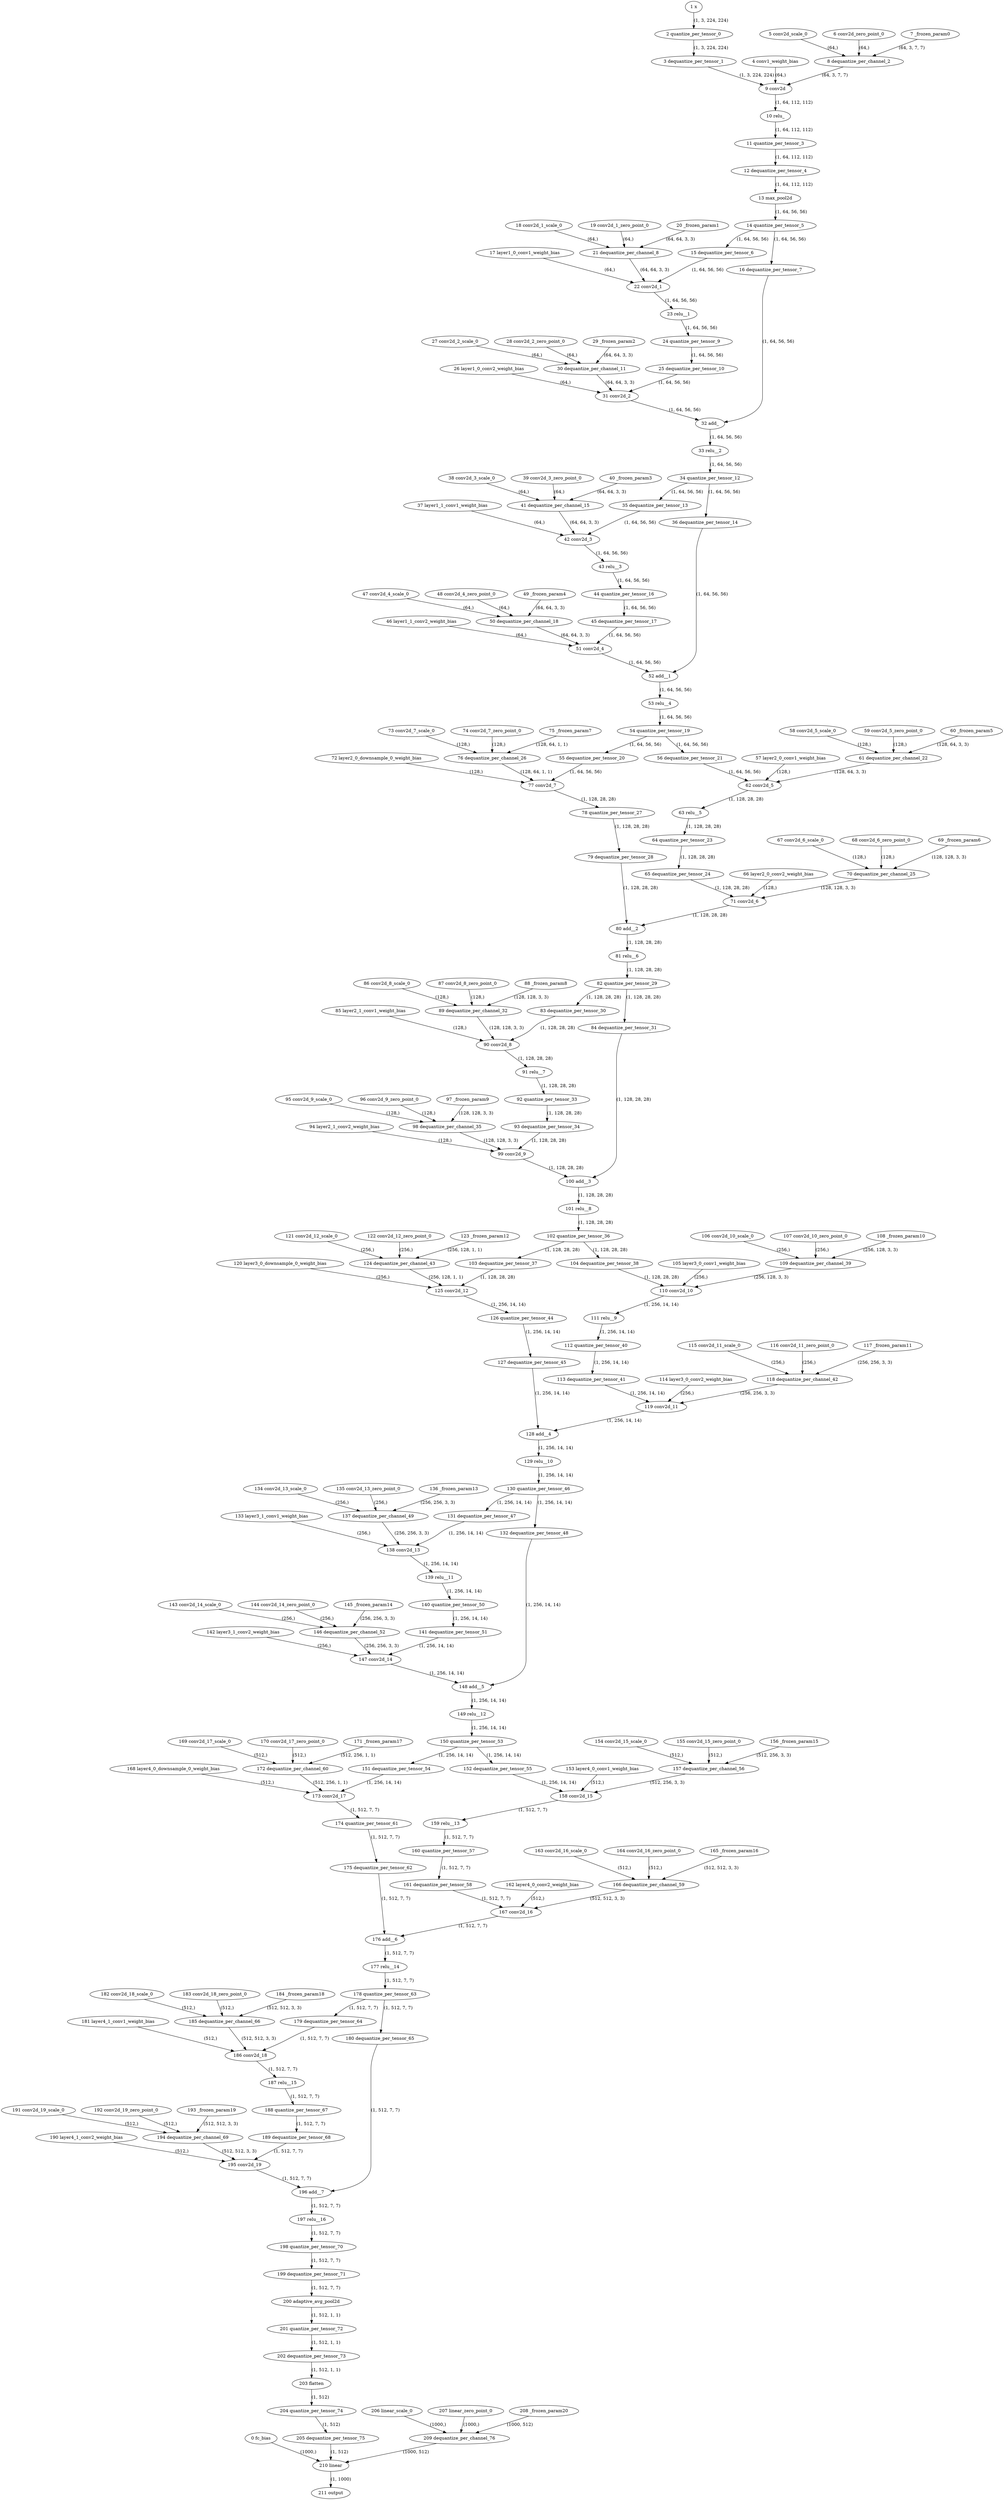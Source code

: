 strict digraph {
"0 fc_bias" [id=0, type="get_attr"];
"1 x" [id=1, type=input];
"2 quantize_per_tensor_0" [id=2, type="quantize_per_tensor"];
"3 dequantize_per_tensor_1" [id=3, type="dequantize_per_tensor"];
"4 conv1_weight_bias" [id=4, type="get_attr"];
"5 conv2d_scale_0" [id=5, type="get_attr"];
"6 conv2d_zero_point_0" [id=6, type="get_attr"];
"7 _frozen_param0" [id=7, type="get_attr"];
"8 dequantize_per_channel_2" [id=8, type="dequantize_per_channel"];
"9 conv2d" [id=9, type=conv2d];
"10 relu_" [id=10, type="relu_"];
"11 quantize_per_tensor_3" [id=11, type="quantize_per_tensor"];
"12 dequantize_per_tensor_4" [id=12, type="dequantize_per_tensor"];
"13 max_pool2d" [id=13, type="max_pool2d"];
"14 quantize_per_tensor_5" [id=14, type="quantize_per_tensor"];
"15 dequantize_per_tensor_6" [id=15, type="dequantize_per_tensor"];
"16 dequantize_per_tensor_7" [id=16, type="dequantize_per_tensor"];
"17 layer1_0_conv1_weight_bias" [id=17, type="get_attr"];
"18 conv2d_1_scale_0" [id=18, type="get_attr"];
"19 conv2d_1_zero_point_0" [id=19, type="get_attr"];
"20 _frozen_param1" [id=20, type="get_attr"];
"21 dequantize_per_channel_8" [id=21, type="dequantize_per_channel"];
"22 conv2d_1" [id=22, type=conv2d];
"23 relu__1" [id=23, type="relu_"];
"24 quantize_per_tensor_9" [id=24, type="quantize_per_tensor"];
"25 dequantize_per_tensor_10" [id=25, type="dequantize_per_tensor"];
"26 layer1_0_conv2_weight_bias" [id=26, type="get_attr"];
"27 conv2d_2_scale_0" [id=27, type="get_attr"];
"28 conv2d_2_zero_point_0" [id=28, type="get_attr"];
"29 _frozen_param2" [id=29, type="get_attr"];
"30 dequantize_per_channel_11" [id=30, type="dequantize_per_channel"];
"31 conv2d_2" [id=31, type=conv2d];
"32 add_" [id=32, type="add_"];
"33 relu__2" [id=33, type="relu_"];
"34 quantize_per_tensor_12" [id=34, type="quantize_per_tensor"];
"35 dequantize_per_tensor_13" [id=35, type="dequantize_per_tensor"];
"36 dequantize_per_tensor_14" [id=36, type="dequantize_per_tensor"];
"37 layer1_1_conv1_weight_bias" [id=37, type="get_attr"];
"38 conv2d_3_scale_0" [id=38, type="get_attr"];
"39 conv2d_3_zero_point_0" [id=39, type="get_attr"];
"40 _frozen_param3" [id=40, type="get_attr"];
"41 dequantize_per_channel_15" [id=41, type="dequantize_per_channel"];
"42 conv2d_3" [id=42, type=conv2d];
"43 relu__3" [id=43, type="relu_"];
"44 quantize_per_tensor_16" [id=44, type="quantize_per_tensor"];
"45 dequantize_per_tensor_17" [id=45, type="dequantize_per_tensor"];
"46 layer1_1_conv2_weight_bias" [id=46, type="get_attr"];
"47 conv2d_4_scale_0" [id=47, type="get_attr"];
"48 conv2d_4_zero_point_0" [id=48, type="get_attr"];
"49 _frozen_param4" [id=49, type="get_attr"];
"50 dequantize_per_channel_18" [id=50, type="dequantize_per_channel"];
"51 conv2d_4" [id=51, type=conv2d];
"52 add__1" [id=52, type="add_"];
"53 relu__4" [id=53, type="relu_"];
"54 quantize_per_tensor_19" [id=54, type="quantize_per_tensor"];
"55 dequantize_per_tensor_20" [id=55, type="dequantize_per_tensor"];
"56 dequantize_per_tensor_21" [id=56, type="dequantize_per_tensor"];
"57 layer2_0_conv1_weight_bias" [id=57, type="get_attr"];
"58 conv2d_5_scale_0" [id=58, type="get_attr"];
"59 conv2d_5_zero_point_0" [id=59, type="get_attr"];
"60 _frozen_param5" [id=60, type="get_attr"];
"61 dequantize_per_channel_22" [id=61, type="dequantize_per_channel"];
"62 conv2d_5" [id=62, type=conv2d];
"63 relu__5" [id=63, type="relu_"];
"64 quantize_per_tensor_23" [id=64, type="quantize_per_tensor"];
"65 dequantize_per_tensor_24" [id=65, type="dequantize_per_tensor"];
"66 layer2_0_conv2_weight_bias" [id=66, type="get_attr"];
"67 conv2d_6_scale_0" [id=67, type="get_attr"];
"68 conv2d_6_zero_point_0" [id=68, type="get_attr"];
"69 _frozen_param6" [id=69, type="get_attr"];
"70 dequantize_per_channel_25" [id=70, type="dequantize_per_channel"];
"71 conv2d_6" [id=71, type=conv2d];
"72 layer2_0_downsample_0_weight_bias" [id=72, type="get_attr"];
"73 conv2d_7_scale_0" [id=73, type="get_attr"];
"74 conv2d_7_zero_point_0" [id=74, type="get_attr"];
"75 _frozen_param7" [id=75, type="get_attr"];
"76 dequantize_per_channel_26" [id=76, type="dequantize_per_channel"];
"77 conv2d_7" [id=77, type=conv2d];
"78 quantize_per_tensor_27" [id=78, type="quantize_per_tensor"];
"79 dequantize_per_tensor_28" [id=79, type="dequantize_per_tensor"];
"80 add__2" [id=80, type="add_"];
"81 relu__6" [id=81, type="relu_"];
"82 quantize_per_tensor_29" [id=82, type="quantize_per_tensor"];
"83 dequantize_per_tensor_30" [id=83, type="dequantize_per_tensor"];
"84 dequantize_per_tensor_31" [id=84, type="dequantize_per_tensor"];
"85 layer2_1_conv1_weight_bias" [id=85, type="get_attr"];
"86 conv2d_8_scale_0" [id=86, type="get_attr"];
"87 conv2d_8_zero_point_0" [id=87, type="get_attr"];
"88 _frozen_param8" [id=88, type="get_attr"];
"89 dequantize_per_channel_32" [id=89, type="dequantize_per_channel"];
"90 conv2d_8" [id=90, type=conv2d];
"91 relu__7" [id=91, type="relu_"];
"92 quantize_per_tensor_33" [id=92, type="quantize_per_tensor"];
"93 dequantize_per_tensor_34" [id=93, type="dequantize_per_tensor"];
"94 layer2_1_conv2_weight_bias" [id=94, type="get_attr"];
"95 conv2d_9_scale_0" [id=95, type="get_attr"];
"96 conv2d_9_zero_point_0" [id=96, type="get_attr"];
"97 _frozen_param9" [id=97, type="get_attr"];
"98 dequantize_per_channel_35" [id=98, type="dequantize_per_channel"];
"99 conv2d_9" [id=99, type=conv2d];
"100 add__3" [id=100, type="add_"];
"101 relu__8" [id=101, type="relu_"];
"102 quantize_per_tensor_36" [id=102, type="quantize_per_tensor"];
"103 dequantize_per_tensor_37" [id=103, type="dequantize_per_tensor"];
"104 dequantize_per_tensor_38" [id=104, type="dequantize_per_tensor"];
"105 layer3_0_conv1_weight_bias" [id=105, type="get_attr"];
"106 conv2d_10_scale_0" [id=106, type="get_attr"];
"107 conv2d_10_zero_point_0" [id=107, type="get_attr"];
"108 _frozen_param10" [id=108, type="get_attr"];
"109 dequantize_per_channel_39" [id=109, type="dequantize_per_channel"];
"110 conv2d_10" [id=110, type=conv2d];
"111 relu__9" [id=111, type="relu_"];
"112 quantize_per_tensor_40" [id=112, type="quantize_per_tensor"];
"113 dequantize_per_tensor_41" [id=113, type="dequantize_per_tensor"];
"114 layer3_0_conv2_weight_bias" [id=114, type="get_attr"];
"115 conv2d_11_scale_0" [id=115, type="get_attr"];
"116 conv2d_11_zero_point_0" [id=116, type="get_attr"];
"117 _frozen_param11" [id=117, type="get_attr"];
"118 dequantize_per_channel_42" [id=118, type="dequantize_per_channel"];
"119 conv2d_11" [id=119, type=conv2d];
"120 layer3_0_downsample_0_weight_bias" [id=120, type="get_attr"];
"121 conv2d_12_scale_0" [id=121, type="get_attr"];
"122 conv2d_12_zero_point_0" [id=122, type="get_attr"];
"123 _frozen_param12" [id=123, type="get_attr"];
"124 dequantize_per_channel_43" [id=124, type="dequantize_per_channel"];
"125 conv2d_12" [id=125, type=conv2d];
"126 quantize_per_tensor_44" [id=126, type="quantize_per_tensor"];
"127 dequantize_per_tensor_45" [id=127, type="dequantize_per_tensor"];
"128 add__4" [id=128, type="add_"];
"129 relu__10" [id=129, type="relu_"];
"130 quantize_per_tensor_46" [id=130, type="quantize_per_tensor"];
"131 dequantize_per_tensor_47" [id=131, type="dequantize_per_tensor"];
"132 dequantize_per_tensor_48" [id=132, type="dequantize_per_tensor"];
"133 layer3_1_conv1_weight_bias" [id=133, type="get_attr"];
"134 conv2d_13_scale_0" [id=134, type="get_attr"];
"135 conv2d_13_zero_point_0" [id=135, type="get_attr"];
"136 _frozen_param13" [id=136, type="get_attr"];
"137 dequantize_per_channel_49" [id=137, type="dequantize_per_channel"];
"138 conv2d_13" [id=138, type=conv2d];
"139 relu__11" [id=139, type="relu_"];
"140 quantize_per_tensor_50" [id=140, type="quantize_per_tensor"];
"141 dequantize_per_tensor_51" [id=141, type="dequantize_per_tensor"];
"142 layer3_1_conv2_weight_bias" [id=142, type="get_attr"];
"143 conv2d_14_scale_0" [id=143, type="get_attr"];
"144 conv2d_14_zero_point_0" [id=144, type="get_attr"];
"145 _frozen_param14" [id=145, type="get_attr"];
"146 dequantize_per_channel_52" [id=146, type="dequantize_per_channel"];
"147 conv2d_14" [id=147, type=conv2d];
"148 add__5" [id=148, type="add_"];
"149 relu__12" [id=149, type="relu_"];
"150 quantize_per_tensor_53" [id=150, type="quantize_per_tensor"];
"151 dequantize_per_tensor_54" [id=151, type="dequantize_per_tensor"];
"152 dequantize_per_tensor_55" [id=152, type="dequantize_per_tensor"];
"153 layer4_0_conv1_weight_bias" [id=153, type="get_attr"];
"154 conv2d_15_scale_0" [id=154, type="get_attr"];
"155 conv2d_15_zero_point_0" [id=155, type="get_attr"];
"156 _frozen_param15" [id=156, type="get_attr"];
"157 dequantize_per_channel_56" [id=157, type="dequantize_per_channel"];
"158 conv2d_15" [id=158, type=conv2d];
"159 relu__13" [id=159, type="relu_"];
"160 quantize_per_tensor_57" [id=160, type="quantize_per_tensor"];
"161 dequantize_per_tensor_58" [id=161, type="dequantize_per_tensor"];
"162 layer4_0_conv2_weight_bias" [id=162, type="get_attr"];
"163 conv2d_16_scale_0" [id=163, type="get_attr"];
"164 conv2d_16_zero_point_0" [id=164, type="get_attr"];
"165 _frozen_param16" [id=165, type="get_attr"];
"166 dequantize_per_channel_59" [id=166, type="dequantize_per_channel"];
"167 conv2d_16" [id=167, type=conv2d];
"168 layer4_0_downsample_0_weight_bias" [id=168, type="get_attr"];
"169 conv2d_17_scale_0" [id=169, type="get_attr"];
"170 conv2d_17_zero_point_0" [id=170, type="get_attr"];
"171 _frozen_param17" [id=171, type="get_attr"];
"172 dequantize_per_channel_60" [id=172, type="dequantize_per_channel"];
"173 conv2d_17" [id=173, type=conv2d];
"174 quantize_per_tensor_61" [id=174, type="quantize_per_tensor"];
"175 dequantize_per_tensor_62" [id=175, type="dequantize_per_tensor"];
"176 add__6" [id=176, type="add_"];
"177 relu__14" [id=177, type="relu_"];
"178 quantize_per_tensor_63" [id=178, type="quantize_per_tensor"];
"179 dequantize_per_tensor_64" [id=179, type="dequantize_per_tensor"];
"180 dequantize_per_tensor_65" [id=180, type="dequantize_per_tensor"];
"181 layer4_1_conv1_weight_bias" [id=181, type="get_attr"];
"182 conv2d_18_scale_0" [id=182, type="get_attr"];
"183 conv2d_18_zero_point_0" [id=183, type="get_attr"];
"184 _frozen_param18" [id=184, type="get_attr"];
"185 dequantize_per_channel_66" [id=185, type="dequantize_per_channel"];
"186 conv2d_18" [id=186, type=conv2d];
"187 relu__15" [id=187, type="relu_"];
"188 quantize_per_tensor_67" [id=188, type="quantize_per_tensor"];
"189 dequantize_per_tensor_68" [id=189, type="dequantize_per_tensor"];
"190 layer4_1_conv2_weight_bias" [id=190, type="get_attr"];
"191 conv2d_19_scale_0" [id=191, type="get_attr"];
"192 conv2d_19_zero_point_0" [id=192, type="get_attr"];
"193 _frozen_param19" [id=193, type="get_attr"];
"194 dequantize_per_channel_69" [id=194, type="dequantize_per_channel"];
"195 conv2d_19" [id=195, type=conv2d];
"196 add__7" [id=196, type="add_"];
"197 relu__16" [id=197, type="relu_"];
"198 quantize_per_tensor_70" [id=198, type="quantize_per_tensor"];
"199 dequantize_per_tensor_71" [id=199, type="dequantize_per_tensor"];
"200 adaptive_avg_pool2d" [id=200, type="adaptive_avg_pool2d"];
"201 quantize_per_tensor_72" [id=201, type="quantize_per_tensor"];
"202 dequantize_per_tensor_73" [id=202, type="dequantize_per_tensor"];
"203 flatten" [id=203, type=flatten];
"204 quantize_per_tensor_74" [id=204, type="quantize_per_tensor"];
"205 dequantize_per_tensor_75" [id=205, type="dequantize_per_tensor"];
"206 linear_scale_0" [id=206, type="get_attr"];
"207 linear_zero_point_0" [id=207, type="get_attr"];
"208 _frozen_param20" [id=208, type="get_attr"];
"209 dequantize_per_channel_76" [id=209, type="dequantize_per_channel"];
"210 linear" [id=210, type=linear];
"211 output" [id=211, type=output];
"0 fc_bias" -> "210 linear" [style=solid, label="(1000,)"];
"1 x" -> "2 quantize_per_tensor_0" [style=solid, label="(1, 3, 224, 224)"];
"2 quantize_per_tensor_0" -> "3 dequantize_per_tensor_1" [style=solid, label="(1, 3, 224, 224)"];
"3 dequantize_per_tensor_1" -> "9 conv2d" [style=solid, label="(1, 3, 224, 224)"];
"4 conv1_weight_bias" -> "9 conv2d" [style=solid, label="(64,)"];
"5 conv2d_scale_0" -> "8 dequantize_per_channel_2" [style=solid, label="(64,)"];
"6 conv2d_zero_point_0" -> "8 dequantize_per_channel_2" [style=solid, label="(64,)"];
"7 _frozen_param0" -> "8 dequantize_per_channel_2" [style=solid, label="(64, 3, 7, 7)"];
"8 dequantize_per_channel_2" -> "9 conv2d" [style=solid, label="(64, 3, 7, 7)"];
"9 conv2d" -> "10 relu_" [style=solid, label="(1, 64, 112, 112)"];
"10 relu_" -> "11 quantize_per_tensor_3" [style=solid, label="(1, 64, 112, 112)"];
"11 quantize_per_tensor_3" -> "12 dequantize_per_tensor_4" [style=solid, label="(1, 64, 112, 112)"];
"12 dequantize_per_tensor_4" -> "13 max_pool2d" [style=solid, label="(1, 64, 112, 112)"];
"13 max_pool2d" -> "14 quantize_per_tensor_5" [style=solid, label="(1, 64, 56, 56)"];
"14 quantize_per_tensor_5" -> "15 dequantize_per_tensor_6" [style=solid, label="(1, 64, 56, 56)"];
"14 quantize_per_tensor_5" -> "16 dequantize_per_tensor_7" [style=solid, label="(1, 64, 56, 56)"];
"15 dequantize_per_tensor_6" -> "22 conv2d_1" [style=solid, label="(1, 64, 56, 56)"];
"16 dequantize_per_tensor_7" -> "32 add_" [style=solid, label="(1, 64, 56, 56)"];
"17 layer1_0_conv1_weight_bias" -> "22 conv2d_1" [style=solid, label="(64,)"];
"18 conv2d_1_scale_0" -> "21 dequantize_per_channel_8" [style=solid, label="(64,)"];
"19 conv2d_1_zero_point_0" -> "21 dequantize_per_channel_8" [style=solid, label="(64,)"];
"20 _frozen_param1" -> "21 dequantize_per_channel_8" [style=solid, label="(64, 64, 3, 3)"];
"21 dequantize_per_channel_8" -> "22 conv2d_1" [style=solid, label="(64, 64, 3, 3)"];
"22 conv2d_1" -> "23 relu__1" [style=solid, label="(1, 64, 56, 56)"];
"23 relu__1" -> "24 quantize_per_tensor_9" [style=solid, label="(1, 64, 56, 56)"];
"24 quantize_per_tensor_9" -> "25 dequantize_per_tensor_10" [style=solid, label="(1, 64, 56, 56)"];
"25 dequantize_per_tensor_10" -> "31 conv2d_2" [style=solid, label="(1, 64, 56, 56)"];
"26 layer1_0_conv2_weight_bias" -> "31 conv2d_2" [style=solid, label="(64,)"];
"27 conv2d_2_scale_0" -> "30 dequantize_per_channel_11" [style=solid, label="(64,)"];
"28 conv2d_2_zero_point_0" -> "30 dequantize_per_channel_11" [style=solid, label="(64,)"];
"29 _frozen_param2" -> "30 dequantize_per_channel_11" [style=solid, label="(64, 64, 3, 3)"];
"30 dequantize_per_channel_11" -> "31 conv2d_2" [style=solid, label="(64, 64, 3, 3)"];
"31 conv2d_2" -> "32 add_" [style=solid, label="(1, 64, 56, 56)"];
"32 add_" -> "33 relu__2" [style=solid, label="(1, 64, 56, 56)"];
"33 relu__2" -> "34 quantize_per_tensor_12" [style=solid, label="(1, 64, 56, 56)"];
"34 quantize_per_tensor_12" -> "35 dequantize_per_tensor_13" [style=solid, label="(1, 64, 56, 56)"];
"34 quantize_per_tensor_12" -> "36 dequantize_per_tensor_14" [style=solid, label="(1, 64, 56, 56)"];
"35 dequantize_per_tensor_13" -> "42 conv2d_3" [style=solid, label="(1, 64, 56, 56)"];
"36 dequantize_per_tensor_14" -> "52 add__1" [style=solid, label="(1, 64, 56, 56)"];
"37 layer1_1_conv1_weight_bias" -> "42 conv2d_3" [style=solid, label="(64,)"];
"38 conv2d_3_scale_0" -> "41 dequantize_per_channel_15" [style=solid, label="(64,)"];
"39 conv2d_3_zero_point_0" -> "41 dequantize_per_channel_15" [style=solid, label="(64,)"];
"40 _frozen_param3" -> "41 dequantize_per_channel_15" [style=solid, label="(64, 64, 3, 3)"];
"41 dequantize_per_channel_15" -> "42 conv2d_3" [style=solid, label="(64, 64, 3, 3)"];
"42 conv2d_3" -> "43 relu__3" [style=solid, label="(1, 64, 56, 56)"];
"43 relu__3" -> "44 quantize_per_tensor_16" [style=solid, label="(1, 64, 56, 56)"];
"44 quantize_per_tensor_16" -> "45 dequantize_per_tensor_17" [style=solid, label="(1, 64, 56, 56)"];
"45 dequantize_per_tensor_17" -> "51 conv2d_4" [style=solid, label="(1, 64, 56, 56)"];
"46 layer1_1_conv2_weight_bias" -> "51 conv2d_4" [style=solid, label="(64,)"];
"47 conv2d_4_scale_0" -> "50 dequantize_per_channel_18" [style=solid, label="(64,)"];
"48 conv2d_4_zero_point_0" -> "50 dequantize_per_channel_18" [style=solid, label="(64,)"];
"49 _frozen_param4" -> "50 dequantize_per_channel_18" [style=solid, label="(64, 64, 3, 3)"];
"50 dequantize_per_channel_18" -> "51 conv2d_4" [style=solid, label="(64, 64, 3, 3)"];
"51 conv2d_4" -> "52 add__1" [style=solid, label="(1, 64, 56, 56)"];
"52 add__1" -> "53 relu__4" [style=solid, label="(1, 64, 56, 56)"];
"53 relu__4" -> "54 quantize_per_tensor_19" [style=solid, label="(1, 64, 56, 56)"];
"54 quantize_per_tensor_19" -> "55 dequantize_per_tensor_20" [style=solid, label="(1, 64, 56, 56)"];
"54 quantize_per_tensor_19" -> "56 dequantize_per_tensor_21" [style=solid, label="(1, 64, 56, 56)"];
"55 dequantize_per_tensor_20" -> "77 conv2d_7" [style=solid, label="(1, 64, 56, 56)"];
"56 dequantize_per_tensor_21" -> "62 conv2d_5" [style=solid, label="(1, 64, 56, 56)"];
"57 layer2_0_conv1_weight_bias" -> "62 conv2d_5" [style=solid, label="(128,)"];
"58 conv2d_5_scale_0" -> "61 dequantize_per_channel_22" [style=solid, label="(128,)"];
"59 conv2d_5_zero_point_0" -> "61 dequantize_per_channel_22" [style=solid, label="(128,)"];
"60 _frozen_param5" -> "61 dequantize_per_channel_22" [style=solid, label="(128, 64, 3, 3)"];
"61 dequantize_per_channel_22" -> "62 conv2d_5" [style=solid, label="(128, 64, 3, 3)"];
"62 conv2d_5" -> "63 relu__5" [style=solid, label="(1, 128, 28, 28)"];
"63 relu__5" -> "64 quantize_per_tensor_23" [style=solid, label="(1, 128, 28, 28)"];
"64 quantize_per_tensor_23" -> "65 dequantize_per_tensor_24" [style=solid, label="(1, 128, 28, 28)"];
"65 dequantize_per_tensor_24" -> "71 conv2d_6" [style=solid, label="(1, 128, 28, 28)"];
"66 layer2_0_conv2_weight_bias" -> "71 conv2d_6" [style=solid, label="(128,)"];
"67 conv2d_6_scale_0" -> "70 dequantize_per_channel_25" [style=solid, label="(128,)"];
"68 conv2d_6_zero_point_0" -> "70 dequantize_per_channel_25" [style=solid, label="(128,)"];
"69 _frozen_param6" -> "70 dequantize_per_channel_25" [style=solid, label="(128, 128, 3, 3)"];
"70 dequantize_per_channel_25" -> "71 conv2d_6" [style=solid, label="(128, 128, 3, 3)"];
"71 conv2d_6" -> "80 add__2" [style=solid, label="(1, 128, 28, 28)"];
"72 layer2_0_downsample_0_weight_bias" -> "77 conv2d_7" [style=solid, label="(128,)"];
"73 conv2d_7_scale_0" -> "76 dequantize_per_channel_26" [style=solid, label="(128,)"];
"74 conv2d_7_zero_point_0" -> "76 dequantize_per_channel_26" [style=solid, label="(128,)"];
"75 _frozen_param7" -> "76 dequantize_per_channel_26" [style=solid, label="(128, 64, 1, 1)"];
"76 dequantize_per_channel_26" -> "77 conv2d_7" [style=solid, label="(128, 64, 1, 1)"];
"77 conv2d_7" -> "78 quantize_per_tensor_27" [style=solid, label="(1, 128, 28, 28)"];
"78 quantize_per_tensor_27" -> "79 dequantize_per_tensor_28" [style=solid, label="(1, 128, 28, 28)"];
"79 dequantize_per_tensor_28" -> "80 add__2" [style=solid, label="(1, 128, 28, 28)"];
"80 add__2" -> "81 relu__6" [style=solid, label="(1, 128, 28, 28)"];
"81 relu__6" -> "82 quantize_per_tensor_29" [style=solid, label="(1, 128, 28, 28)"];
"82 quantize_per_tensor_29" -> "83 dequantize_per_tensor_30" [style=solid, label="(1, 128, 28, 28)"];
"82 quantize_per_tensor_29" -> "84 dequantize_per_tensor_31" [style=solid, label="(1, 128, 28, 28)"];
"83 dequantize_per_tensor_30" -> "90 conv2d_8" [style=solid, label="(1, 128, 28, 28)"];
"84 dequantize_per_tensor_31" -> "100 add__3" [style=solid, label="(1, 128, 28, 28)"];
"85 layer2_1_conv1_weight_bias" -> "90 conv2d_8" [style=solid, label="(128,)"];
"86 conv2d_8_scale_0" -> "89 dequantize_per_channel_32" [style=solid, label="(128,)"];
"87 conv2d_8_zero_point_0" -> "89 dequantize_per_channel_32" [style=solid, label="(128,)"];
"88 _frozen_param8" -> "89 dequantize_per_channel_32" [style=solid, label="(128, 128, 3, 3)"];
"89 dequantize_per_channel_32" -> "90 conv2d_8" [style=solid, label="(128, 128, 3, 3)"];
"90 conv2d_8" -> "91 relu__7" [style=solid, label="(1, 128, 28, 28)"];
"91 relu__7" -> "92 quantize_per_tensor_33" [style=solid, label="(1, 128, 28, 28)"];
"92 quantize_per_tensor_33" -> "93 dequantize_per_tensor_34" [style=solid, label="(1, 128, 28, 28)"];
"93 dequantize_per_tensor_34" -> "99 conv2d_9" [style=solid, label="(1, 128, 28, 28)"];
"94 layer2_1_conv2_weight_bias" -> "99 conv2d_9" [style=solid, label="(128,)"];
"95 conv2d_9_scale_0" -> "98 dequantize_per_channel_35" [style=solid, label="(128,)"];
"96 conv2d_9_zero_point_0" -> "98 dequantize_per_channel_35" [style=solid, label="(128,)"];
"97 _frozen_param9" -> "98 dequantize_per_channel_35" [style=solid, label="(128, 128, 3, 3)"];
"98 dequantize_per_channel_35" -> "99 conv2d_9" [style=solid, label="(128, 128, 3, 3)"];
"99 conv2d_9" -> "100 add__3" [style=solid, label="(1, 128, 28, 28)"];
"100 add__3" -> "101 relu__8" [style=solid, label="(1, 128, 28, 28)"];
"101 relu__8" -> "102 quantize_per_tensor_36" [style=solid, label="(1, 128, 28, 28)"];
"102 quantize_per_tensor_36" -> "103 dequantize_per_tensor_37" [style=solid, label="(1, 128, 28, 28)"];
"102 quantize_per_tensor_36" -> "104 dequantize_per_tensor_38" [style=solid, label="(1, 128, 28, 28)"];
"103 dequantize_per_tensor_37" -> "125 conv2d_12" [style=solid, label="(1, 128, 28, 28)"];
"104 dequantize_per_tensor_38" -> "110 conv2d_10" [style=solid, label="(1, 128, 28, 28)"];
"105 layer3_0_conv1_weight_bias" -> "110 conv2d_10" [style=solid, label="(256,)"];
"106 conv2d_10_scale_0" -> "109 dequantize_per_channel_39" [style=solid, label="(256,)"];
"107 conv2d_10_zero_point_0" -> "109 dequantize_per_channel_39" [style=solid, label="(256,)"];
"108 _frozen_param10" -> "109 dequantize_per_channel_39" [style=solid, label="(256, 128, 3, 3)"];
"109 dequantize_per_channel_39" -> "110 conv2d_10" [style=solid, label="(256, 128, 3, 3)"];
"110 conv2d_10" -> "111 relu__9" [style=solid, label="(1, 256, 14, 14)"];
"111 relu__9" -> "112 quantize_per_tensor_40" [style=solid, label="(1, 256, 14, 14)"];
"112 quantize_per_tensor_40" -> "113 dequantize_per_tensor_41" [style=solid, label="(1, 256, 14, 14)"];
"113 dequantize_per_tensor_41" -> "119 conv2d_11" [style=solid, label="(1, 256, 14, 14)"];
"114 layer3_0_conv2_weight_bias" -> "119 conv2d_11" [style=solid, label="(256,)"];
"115 conv2d_11_scale_0" -> "118 dequantize_per_channel_42" [style=solid, label="(256,)"];
"116 conv2d_11_zero_point_0" -> "118 dequantize_per_channel_42" [style=solid, label="(256,)"];
"117 _frozen_param11" -> "118 dequantize_per_channel_42" [style=solid, label="(256, 256, 3, 3)"];
"118 dequantize_per_channel_42" -> "119 conv2d_11" [style=solid, label="(256, 256, 3, 3)"];
"119 conv2d_11" -> "128 add__4" [style=solid, label="(1, 256, 14, 14)"];
"120 layer3_0_downsample_0_weight_bias" -> "125 conv2d_12" [style=solid, label="(256,)"];
"121 conv2d_12_scale_0" -> "124 dequantize_per_channel_43" [style=solid, label="(256,)"];
"122 conv2d_12_zero_point_0" -> "124 dequantize_per_channel_43" [style=solid, label="(256,)"];
"123 _frozen_param12" -> "124 dequantize_per_channel_43" [style=solid, label="(256, 128, 1, 1)"];
"124 dequantize_per_channel_43" -> "125 conv2d_12" [style=solid, label="(256, 128, 1, 1)"];
"125 conv2d_12" -> "126 quantize_per_tensor_44" [style=solid, label="(1, 256, 14, 14)"];
"126 quantize_per_tensor_44" -> "127 dequantize_per_tensor_45" [style=solid, label="(1, 256, 14, 14)"];
"127 dequantize_per_tensor_45" -> "128 add__4" [style=solid, label="(1, 256, 14, 14)"];
"128 add__4" -> "129 relu__10" [style=solid, label="(1, 256, 14, 14)"];
"129 relu__10" -> "130 quantize_per_tensor_46" [style=solid, label="(1, 256, 14, 14)"];
"130 quantize_per_tensor_46" -> "131 dequantize_per_tensor_47" [style=solid, label="(1, 256, 14, 14)"];
"130 quantize_per_tensor_46" -> "132 dequantize_per_tensor_48" [style=solid, label="(1, 256, 14, 14)"];
"131 dequantize_per_tensor_47" -> "138 conv2d_13" [style=solid, label="(1, 256, 14, 14)"];
"132 dequantize_per_tensor_48" -> "148 add__5" [style=solid, label="(1, 256, 14, 14)"];
"133 layer3_1_conv1_weight_bias" -> "138 conv2d_13" [style=solid, label="(256,)"];
"134 conv2d_13_scale_0" -> "137 dequantize_per_channel_49" [style=solid, label="(256,)"];
"135 conv2d_13_zero_point_0" -> "137 dequantize_per_channel_49" [style=solid, label="(256,)"];
"136 _frozen_param13" -> "137 dequantize_per_channel_49" [style=solid, label="(256, 256, 3, 3)"];
"137 dequantize_per_channel_49" -> "138 conv2d_13" [style=solid, label="(256, 256, 3, 3)"];
"138 conv2d_13" -> "139 relu__11" [style=solid, label="(1, 256, 14, 14)"];
"139 relu__11" -> "140 quantize_per_tensor_50" [style=solid, label="(1, 256, 14, 14)"];
"140 quantize_per_tensor_50" -> "141 dequantize_per_tensor_51" [style=solid, label="(1, 256, 14, 14)"];
"141 dequantize_per_tensor_51" -> "147 conv2d_14" [style=solid, label="(1, 256, 14, 14)"];
"142 layer3_1_conv2_weight_bias" -> "147 conv2d_14" [style=solid, label="(256,)"];
"143 conv2d_14_scale_0" -> "146 dequantize_per_channel_52" [style=solid, label="(256,)"];
"144 conv2d_14_zero_point_0" -> "146 dequantize_per_channel_52" [style=solid, label="(256,)"];
"145 _frozen_param14" -> "146 dequantize_per_channel_52" [style=solid, label="(256, 256, 3, 3)"];
"146 dequantize_per_channel_52" -> "147 conv2d_14" [style=solid, label="(256, 256, 3, 3)"];
"147 conv2d_14" -> "148 add__5" [style=solid, label="(1, 256, 14, 14)"];
"148 add__5" -> "149 relu__12" [style=solid, label="(1, 256, 14, 14)"];
"149 relu__12" -> "150 quantize_per_tensor_53" [style=solid, label="(1, 256, 14, 14)"];
"150 quantize_per_tensor_53" -> "151 dequantize_per_tensor_54" [style=solid, label="(1, 256, 14, 14)"];
"150 quantize_per_tensor_53" -> "152 dequantize_per_tensor_55" [style=solid, label="(1, 256, 14, 14)"];
"151 dequantize_per_tensor_54" -> "173 conv2d_17" [style=solid, label="(1, 256, 14, 14)"];
"152 dequantize_per_tensor_55" -> "158 conv2d_15" [style=solid, label="(1, 256, 14, 14)"];
"153 layer4_0_conv1_weight_bias" -> "158 conv2d_15" [style=solid, label="(512,)"];
"154 conv2d_15_scale_0" -> "157 dequantize_per_channel_56" [style=solid, label="(512,)"];
"155 conv2d_15_zero_point_0" -> "157 dequantize_per_channel_56" [style=solid, label="(512,)"];
"156 _frozen_param15" -> "157 dequantize_per_channel_56" [style=solid, label="(512, 256, 3, 3)"];
"157 dequantize_per_channel_56" -> "158 conv2d_15" [style=solid, label="(512, 256, 3, 3)"];
"158 conv2d_15" -> "159 relu__13" [style=solid, label="(1, 512, 7, 7)"];
"159 relu__13" -> "160 quantize_per_tensor_57" [style=solid, label="(1, 512, 7, 7)"];
"160 quantize_per_tensor_57" -> "161 dequantize_per_tensor_58" [style=solid, label="(1, 512, 7, 7)"];
"161 dequantize_per_tensor_58" -> "167 conv2d_16" [style=solid, label="(1, 512, 7, 7)"];
"162 layer4_0_conv2_weight_bias" -> "167 conv2d_16" [style=solid, label="(512,)"];
"163 conv2d_16_scale_0" -> "166 dequantize_per_channel_59" [style=solid, label="(512,)"];
"164 conv2d_16_zero_point_0" -> "166 dequantize_per_channel_59" [style=solid, label="(512,)"];
"165 _frozen_param16" -> "166 dequantize_per_channel_59" [style=solid, label="(512, 512, 3, 3)"];
"166 dequantize_per_channel_59" -> "167 conv2d_16" [style=solid, label="(512, 512, 3, 3)"];
"167 conv2d_16" -> "176 add__6" [style=solid, label="(1, 512, 7, 7)"];
"168 layer4_0_downsample_0_weight_bias" -> "173 conv2d_17" [style=solid, label="(512,)"];
"169 conv2d_17_scale_0" -> "172 dequantize_per_channel_60" [style=solid, label="(512,)"];
"170 conv2d_17_zero_point_0" -> "172 dequantize_per_channel_60" [style=solid, label="(512,)"];
"171 _frozen_param17" -> "172 dequantize_per_channel_60" [style=solid, label="(512, 256, 1, 1)"];
"172 dequantize_per_channel_60" -> "173 conv2d_17" [style=solid, label="(512, 256, 1, 1)"];
"173 conv2d_17" -> "174 quantize_per_tensor_61" [style=solid, label="(1, 512, 7, 7)"];
"174 quantize_per_tensor_61" -> "175 dequantize_per_tensor_62" [style=solid, label="(1, 512, 7, 7)"];
"175 dequantize_per_tensor_62" -> "176 add__6" [style=solid, label="(1, 512, 7, 7)"];
"176 add__6" -> "177 relu__14" [style=solid, label="(1, 512, 7, 7)"];
"177 relu__14" -> "178 quantize_per_tensor_63" [style=solid, label="(1, 512, 7, 7)"];
"178 quantize_per_tensor_63" -> "179 dequantize_per_tensor_64" [style=solid, label="(1, 512, 7, 7)"];
"178 quantize_per_tensor_63" -> "180 dequantize_per_tensor_65" [style=solid, label="(1, 512, 7, 7)"];
"179 dequantize_per_tensor_64" -> "186 conv2d_18" [style=solid, label="(1, 512, 7, 7)"];
"180 dequantize_per_tensor_65" -> "196 add__7" [style=solid, label="(1, 512, 7, 7)"];
"181 layer4_1_conv1_weight_bias" -> "186 conv2d_18" [style=solid, label="(512,)"];
"182 conv2d_18_scale_0" -> "185 dequantize_per_channel_66" [style=solid, label="(512,)"];
"183 conv2d_18_zero_point_0" -> "185 dequantize_per_channel_66" [style=solid, label="(512,)"];
"184 _frozen_param18" -> "185 dequantize_per_channel_66" [style=solid, label="(512, 512, 3, 3)"];
"185 dequantize_per_channel_66" -> "186 conv2d_18" [style=solid, label="(512, 512, 3, 3)"];
"186 conv2d_18" -> "187 relu__15" [style=solid, label="(1, 512, 7, 7)"];
"187 relu__15" -> "188 quantize_per_tensor_67" [style=solid, label="(1, 512, 7, 7)"];
"188 quantize_per_tensor_67" -> "189 dequantize_per_tensor_68" [style=solid, label="(1, 512, 7, 7)"];
"189 dequantize_per_tensor_68" -> "195 conv2d_19" [style=solid, label="(1, 512, 7, 7)"];
"190 layer4_1_conv2_weight_bias" -> "195 conv2d_19" [style=solid, label="(512,)"];
"191 conv2d_19_scale_0" -> "194 dequantize_per_channel_69" [style=solid, label="(512,)"];
"192 conv2d_19_zero_point_0" -> "194 dequantize_per_channel_69" [style=solid, label="(512,)"];
"193 _frozen_param19" -> "194 dequantize_per_channel_69" [style=solid, label="(512, 512, 3, 3)"];
"194 dequantize_per_channel_69" -> "195 conv2d_19" [style=solid, label="(512, 512, 3, 3)"];
"195 conv2d_19" -> "196 add__7" [style=solid, label="(1, 512, 7, 7)"];
"196 add__7" -> "197 relu__16" [style=solid, label="(1, 512, 7, 7)"];
"197 relu__16" -> "198 quantize_per_tensor_70" [style=solid, label="(1, 512, 7, 7)"];
"198 quantize_per_tensor_70" -> "199 dequantize_per_tensor_71" [style=solid, label="(1, 512, 7, 7)"];
"199 dequantize_per_tensor_71" -> "200 adaptive_avg_pool2d" [style=solid, label="(1, 512, 7, 7)"];
"200 adaptive_avg_pool2d" -> "201 quantize_per_tensor_72" [style=solid, label="(1, 512, 1, 1)"];
"201 quantize_per_tensor_72" -> "202 dequantize_per_tensor_73" [style=solid, label="(1, 512, 1, 1)"];
"202 dequantize_per_tensor_73" -> "203 flatten" [style=solid, label="(1, 512, 1, 1)"];
"203 flatten" -> "204 quantize_per_tensor_74" [style=solid, label="(1, 512)"];
"204 quantize_per_tensor_74" -> "205 dequantize_per_tensor_75" [style=solid, label="(1, 512)"];
"205 dequantize_per_tensor_75" -> "210 linear" [style=solid, label="(1, 512)"];
"206 linear_scale_0" -> "209 dequantize_per_channel_76" [style=solid, label="(1000,)"];
"207 linear_zero_point_0" -> "209 dequantize_per_channel_76" [style=solid, label="(1000,)"];
"208 _frozen_param20" -> "209 dequantize_per_channel_76" [style=solid, label="(1000, 512)"];
"209 dequantize_per_channel_76" -> "210 linear" [style=solid, label="(1000, 512)"];
"210 linear" -> "211 output" [style=solid, label="(1, 1000)"];
}
